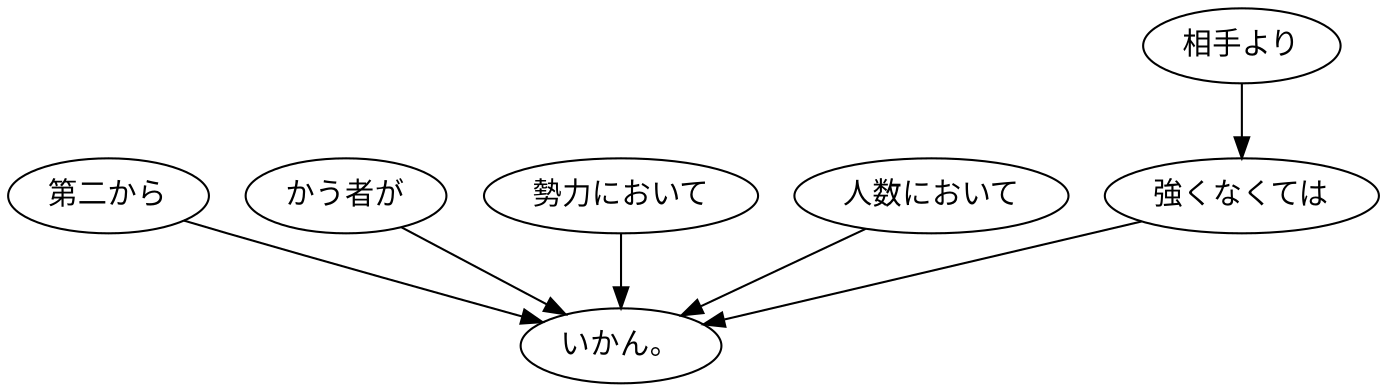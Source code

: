 digraph graph4753 {
	node0 [label="第二から"];
	node1 [label="かう者が"];
	node2 [label="勢力において"];
	node3 [label="人数において"];
	node4 [label="相手より"];
	node5 [label="強くなくては"];
	node6 [label="いかん。"];
	node0 -> node6;
	node1 -> node6;
	node2 -> node6;
	node3 -> node6;
	node4 -> node5;
	node5 -> node6;
}
